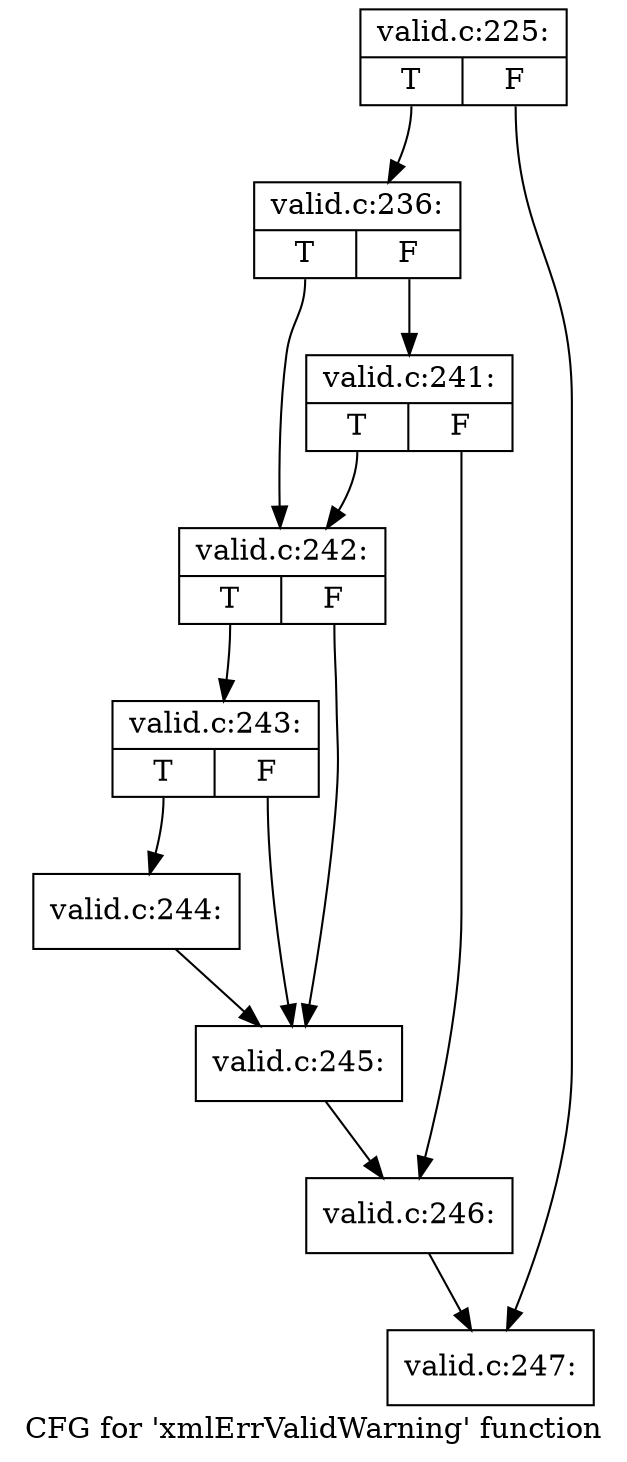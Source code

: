 digraph "CFG for 'xmlErrValidWarning' function" {
	label="CFG for 'xmlErrValidWarning' function";

	Node0x5274050 [shape=record,label="{valid.c:225:|{<s0>T|<s1>F}}"];
	Node0x5274050:s0 -> Node0x5280400;
	Node0x5274050:s1 -> Node0x5280450;
	Node0x5280400 [shape=record,label="{valid.c:236:|{<s0>T|<s1>F}}"];
	Node0x5280400:s0 -> Node0x5280cf0;
	Node0x5280400:s1 -> Node0x5280d90;
	Node0x5280d90 [shape=record,label="{valid.c:241:|{<s0>T|<s1>F}}"];
	Node0x5280d90:s0 -> Node0x5280cf0;
	Node0x5280d90:s1 -> Node0x5280d40;
	Node0x5280cf0 [shape=record,label="{valid.c:242:|{<s0>T|<s1>F}}"];
	Node0x5280cf0:s0 -> Node0x5281df0;
	Node0x5280cf0:s1 -> Node0x5281da0;
	Node0x5281df0 [shape=record,label="{valid.c:243:|{<s0>T|<s1>F}}"];
	Node0x5281df0:s0 -> Node0x5281d50;
	Node0x5281df0:s1 -> Node0x5281da0;
	Node0x5281d50 [shape=record,label="{valid.c:244:}"];
	Node0x5281d50 -> Node0x5281da0;
	Node0x5281da0 [shape=record,label="{valid.c:245:}"];
	Node0x5281da0 -> Node0x5280d40;
	Node0x5280d40 [shape=record,label="{valid.c:246:}"];
	Node0x5280d40 -> Node0x5280450;
	Node0x5280450 [shape=record,label="{valid.c:247:}"];
}
